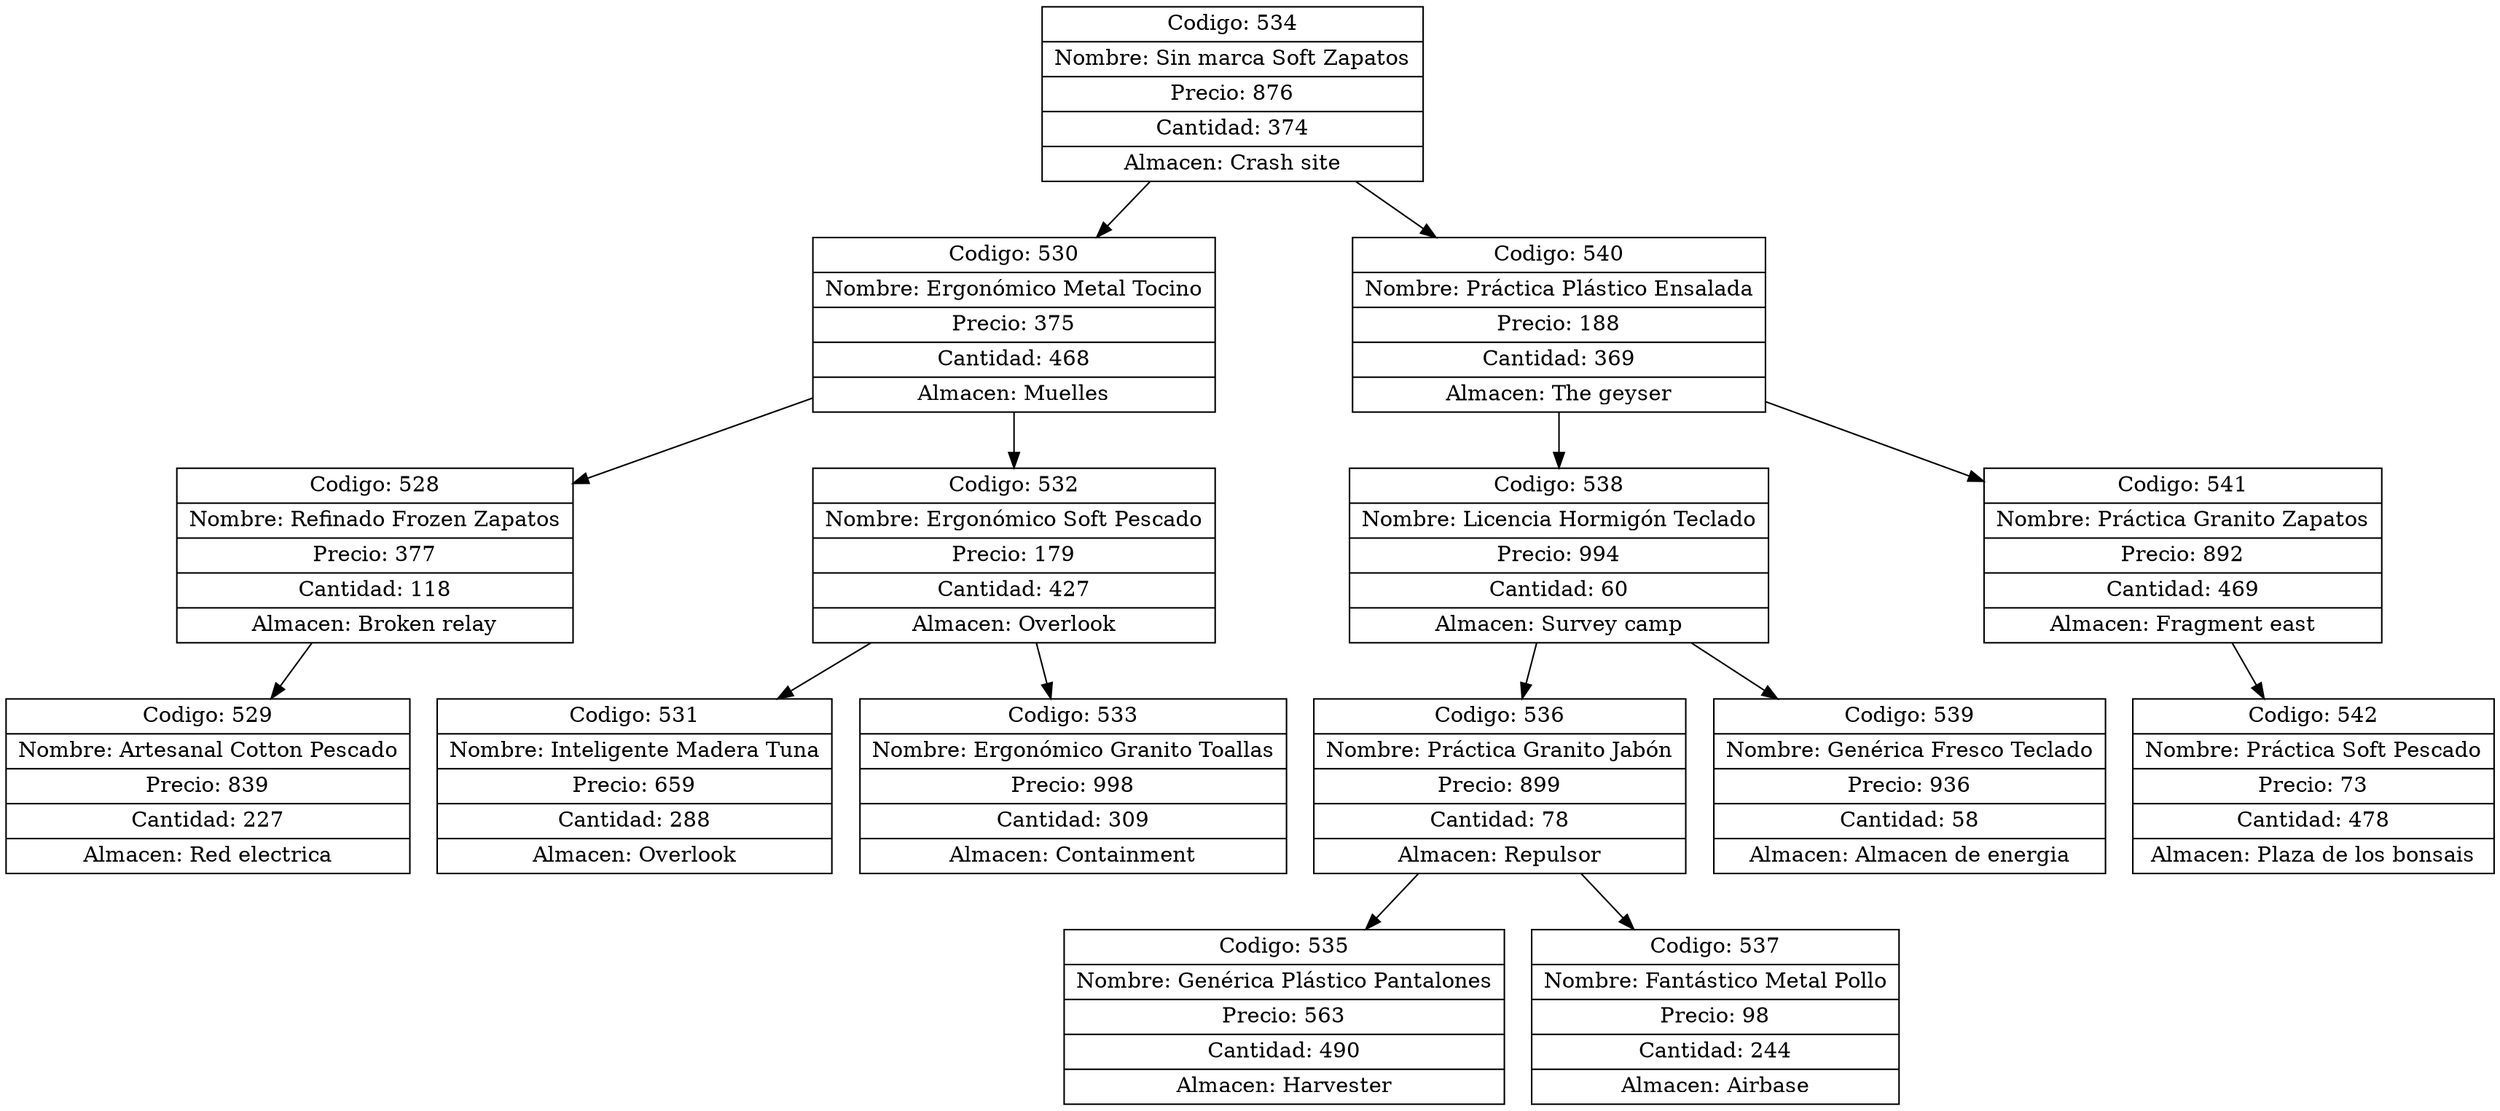 digraph G{
node[shape="box" shape="record"]
nodo534[label="{ Codigo: 534 | Nombre: Sin marca Soft Zapatos | Precio: 876 | Cantidad: 374 | Almacen: Crash site}"];
nodo530[label="{ Codigo: 530 | Nombre: Ergonómico Metal Tocino | Precio: 375 | Cantidad: 468 | Almacen: Muelles}"];
nodo528[label="{ Codigo: 528 | Nombre: Refinado Frozen Zapatos | Precio: 377 | Cantidad: 118 | Almacen: Broken relay}"];
nodo529[label="{ Codigo: 529 | Nombre: Artesanal Cotton Pescado | Precio: 839 | Cantidad: 227 | Almacen: Red electrica}"];
nodo528->nodo529;
nodo530->nodo528;
nodo532[label="{ Codigo: 532 | Nombre: Ergonómico Soft Pescado | Precio: 179 | Cantidad: 427 | Almacen: Overlook}"];
nodo531[label="{ Codigo: 531 | Nombre: Inteligente Madera Tuna | Precio: 659 | Cantidad: 288 | Almacen: Overlook}"];
nodo532->nodo531;
nodo533[label="{ Codigo: 533 | Nombre: Ergonómico Granito Toallas | Precio: 998 | Cantidad: 309 | Almacen: Containment}"];
nodo532->nodo533;
nodo530->nodo532;
nodo534->nodo530;
nodo540[label="{ Codigo: 540 | Nombre: Práctica Plástico Ensalada | Precio: 188 | Cantidad: 369 | Almacen: The geyser}"];
nodo538[label="{ Codigo: 538 | Nombre: Licencia Hormigón Teclado | Precio: 994 | Cantidad: 60 | Almacen: Survey camp}"];
nodo536[label="{ Codigo: 536 | Nombre: Práctica Granito Jabón | Precio: 899 | Cantidad: 78 | Almacen: Repulsor}"];
nodo535[label="{ Codigo: 535 | Nombre: Genérica Plástico Pantalones | Precio: 563 | Cantidad: 490 | Almacen: Harvester}"];
nodo536->nodo535;
nodo537[label="{ Codigo: 537 | Nombre: Fantástico Metal Pollo | Precio: 98 | Cantidad: 244 | Almacen: Airbase}"];
nodo536->nodo537;
nodo538->nodo536;
nodo539[label="{ Codigo: 539 | Nombre: Genérica Fresco Teclado | Precio: 936 | Cantidad: 58 | Almacen: Almacen de energia}"];
nodo538->nodo539;
nodo540->nodo538;
nodo541[label="{ Codigo: 541 | Nombre: Práctica Granito Zapatos | Precio: 892 | Cantidad: 469 | Almacen: Fragment east}"];
nodo542[label="{ Codigo: 542 | Nombre: Práctica Soft Pescado | Precio: 73 | Cantidad: 478 | Almacen: Plaza de los bonsais}"];
nodo541->nodo542;
nodo540->nodo541;
nodo534->nodo540;
}

